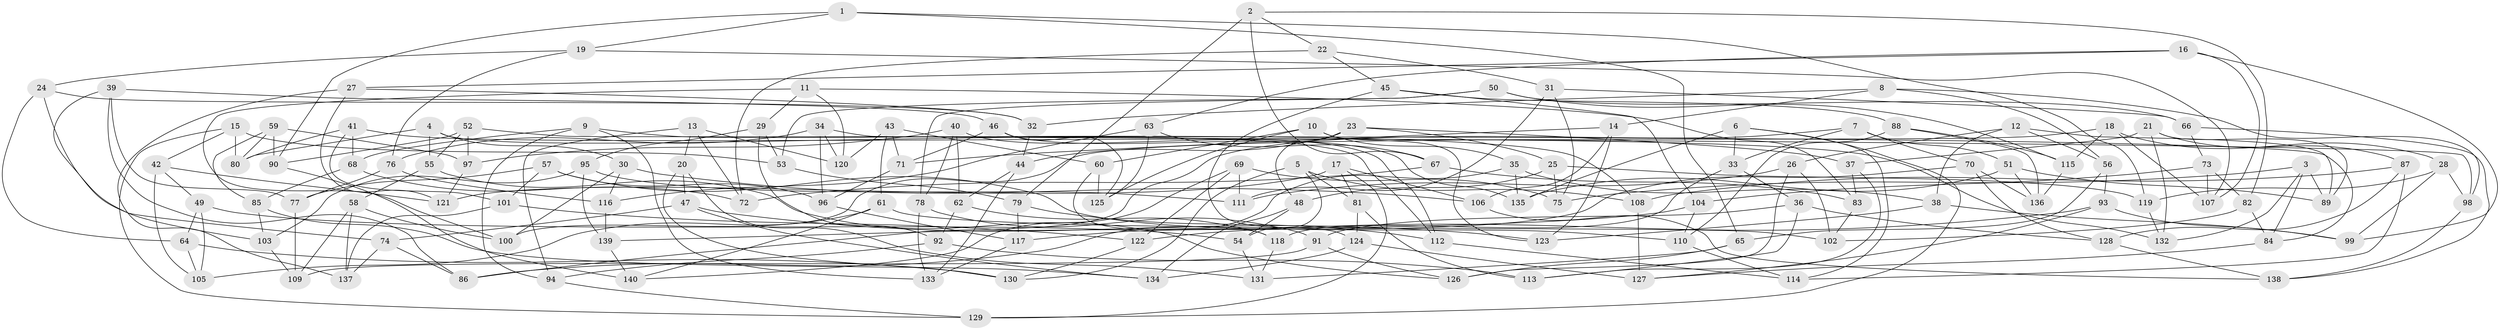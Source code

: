 // coarse degree distribution, {6: 0.5058823529411764, 4: 0.32941176470588235, 3: 0.047058823529411764, 5: 0.11764705882352941}
// Generated by graph-tools (version 1.1) at 2025/38/03/04/25 23:38:13]
// undirected, 140 vertices, 280 edges
graph export_dot {
  node [color=gray90,style=filled];
  1;
  2;
  3;
  4;
  5;
  6;
  7;
  8;
  9;
  10;
  11;
  12;
  13;
  14;
  15;
  16;
  17;
  18;
  19;
  20;
  21;
  22;
  23;
  24;
  25;
  26;
  27;
  28;
  29;
  30;
  31;
  32;
  33;
  34;
  35;
  36;
  37;
  38;
  39;
  40;
  41;
  42;
  43;
  44;
  45;
  46;
  47;
  48;
  49;
  50;
  51;
  52;
  53;
  54;
  55;
  56;
  57;
  58;
  59;
  60;
  61;
  62;
  63;
  64;
  65;
  66;
  67;
  68;
  69;
  70;
  71;
  72;
  73;
  74;
  75;
  76;
  77;
  78;
  79;
  80;
  81;
  82;
  83;
  84;
  85;
  86;
  87;
  88;
  89;
  90;
  91;
  92;
  93;
  94;
  95;
  96;
  97;
  98;
  99;
  100;
  101;
  102;
  103;
  104;
  105;
  106;
  107;
  108;
  109;
  110;
  111;
  112;
  113;
  114;
  115;
  116;
  117;
  118;
  119;
  120;
  121;
  122;
  123;
  124;
  125;
  126;
  127;
  128;
  129;
  130;
  131;
  132;
  133;
  134;
  135;
  136;
  137;
  138;
  139;
  140;
  1 -- 19;
  1 -- 65;
  1 -- 90;
  1 -- 119;
  2 -- 82;
  2 -- 22;
  2 -- 79;
  2 -- 67;
  3 -- 84;
  3 -- 75;
  3 -- 89;
  3 -- 132;
  4 -- 55;
  4 -- 80;
  4 -- 112;
  4 -- 30;
  5 -- 81;
  5 -- 54;
  5 -- 130;
  5 -- 108;
  6 -- 33;
  6 -- 114;
  6 -- 129;
  6 -- 135;
  7 -- 70;
  7 -- 86;
  7 -- 51;
  7 -- 33;
  8 -- 32;
  8 -- 98;
  8 -- 14;
  8 -- 56;
  9 -- 94;
  9 -- 68;
  9 -- 108;
  9 -- 133;
  10 -- 125;
  10 -- 123;
  10 -- 60;
  10 -- 35;
  11 -- 29;
  11 -- 120;
  11 -- 83;
  11 -- 100;
  12 -- 89;
  12 -- 26;
  12 -- 56;
  12 -- 38;
  13 -- 94;
  13 -- 20;
  13 -- 72;
  13 -- 120;
  14 -- 123;
  14 -- 71;
  14 -- 106;
  15 -- 53;
  15 -- 42;
  15 -- 129;
  15 -- 80;
  16 -- 27;
  16 -- 63;
  16 -- 107;
  16 -- 99;
  17 -- 106;
  17 -- 121;
  17 -- 81;
  17 -- 129;
  18 -- 100;
  18 -- 28;
  18 -- 107;
  18 -- 115;
  19 -- 24;
  19 -- 76;
  19 -- 107;
  20 -- 47;
  20 -- 131;
  20 -- 130;
  21 -- 87;
  21 -- 89;
  21 -- 132;
  21 -- 37;
  22 -- 72;
  22 -- 45;
  22 -- 31;
  23 -- 25;
  23 -- 48;
  23 -- 44;
  23 -- 37;
  24 -- 64;
  24 -- 74;
  24 -- 32;
  25 -- 75;
  25 -- 48;
  25 -- 119;
  26 -- 102;
  26 -- 111;
  26 -- 126;
  27 -- 32;
  27 -- 121;
  27 -- 137;
  28 -- 99;
  28 -- 98;
  28 -- 119;
  29 -- 95;
  29 -- 53;
  29 -- 92;
  30 -- 106;
  30 -- 116;
  30 -- 100;
  31 -- 75;
  31 -- 66;
  31 -- 111;
  32 -- 44;
  33 -- 118;
  33 -- 36;
  34 -- 120;
  34 -- 98;
  34 -- 76;
  34 -- 96;
  35 -- 135;
  35 -- 86;
  35 -- 38;
  36 -- 91;
  36 -- 128;
  36 -- 113;
  37 -- 113;
  37 -- 83;
  38 -- 123;
  38 -- 99;
  39 -- 86;
  39 -- 103;
  39 -- 46;
  39 -- 77;
  40 -- 62;
  40 -- 97;
  40 -- 78;
  40 -- 112;
  41 -- 68;
  41 -- 132;
  41 -- 101;
  41 -- 80;
  42 -- 121;
  42 -- 49;
  42 -- 105;
  43 -- 120;
  43 -- 71;
  43 -- 60;
  43 -- 61;
  44 -- 133;
  44 -- 62;
  45 -- 88;
  45 -- 124;
  45 -- 104;
  46 -- 125;
  46 -- 71;
  46 -- 135;
  47 -- 123;
  47 -- 74;
  47 -- 134;
  48 -- 134;
  48 -- 54;
  49 -- 105;
  49 -- 54;
  49 -- 64;
  50 -- 78;
  50 -- 66;
  50 -- 115;
  50 -- 53;
  51 -- 136;
  51 -- 89;
  51 -- 135;
  52 -- 55;
  52 -- 84;
  52 -- 90;
  52 -- 97;
  53 -- 79;
  54 -- 131;
  55 -- 126;
  55 -- 58;
  56 -- 65;
  56 -- 93;
  57 -- 110;
  57 -- 101;
  57 -- 96;
  57 -- 77;
  58 -- 109;
  58 -- 137;
  58 -- 100;
  59 -- 80;
  59 -- 90;
  59 -- 97;
  59 -- 85;
  60 -- 118;
  60 -- 125;
  61 -- 105;
  61 -- 102;
  61 -- 140;
  62 -- 118;
  62 -- 92;
  63 -- 125;
  63 -- 67;
  63 -- 116;
  64 -- 105;
  64 -- 130;
  65 -- 126;
  65 -- 131;
  66 -- 138;
  66 -- 73;
  67 -- 83;
  67 -- 72;
  68 -- 85;
  68 -- 72;
  69 -- 122;
  69 -- 75;
  69 -- 140;
  69 -- 111;
  70 -- 128;
  70 -- 136;
  70 -- 117;
  71 -- 96;
  73 -- 104;
  73 -- 82;
  73 -- 107;
  74 -- 86;
  74 -- 137;
  76 -- 77;
  76 -- 116;
  77 -- 109;
  78 -- 91;
  78 -- 133;
  79 -- 117;
  79 -- 112;
  81 -- 124;
  81 -- 113;
  82 -- 84;
  82 -- 102;
  83 -- 102;
  84 -- 127;
  85 -- 103;
  85 -- 134;
  87 -- 128;
  87 -- 108;
  87 -- 114;
  88 -- 136;
  88 -- 115;
  88 -- 110;
  90 -- 140;
  91 -- 126;
  91 -- 109;
  92 -- 113;
  92 -- 94;
  93 -- 122;
  93 -- 127;
  93 -- 99;
  94 -- 129;
  95 -- 139;
  95 -- 103;
  95 -- 111;
  96 -- 117;
  97 -- 121;
  98 -- 138;
  101 -- 137;
  101 -- 122;
  103 -- 109;
  104 -- 110;
  104 -- 139;
  106 -- 138;
  108 -- 127;
  110 -- 114;
  112 -- 114;
  115 -- 136;
  116 -- 139;
  117 -- 133;
  118 -- 131;
  119 -- 132;
  122 -- 130;
  124 -- 134;
  124 -- 127;
  128 -- 138;
  139 -- 140;
}
